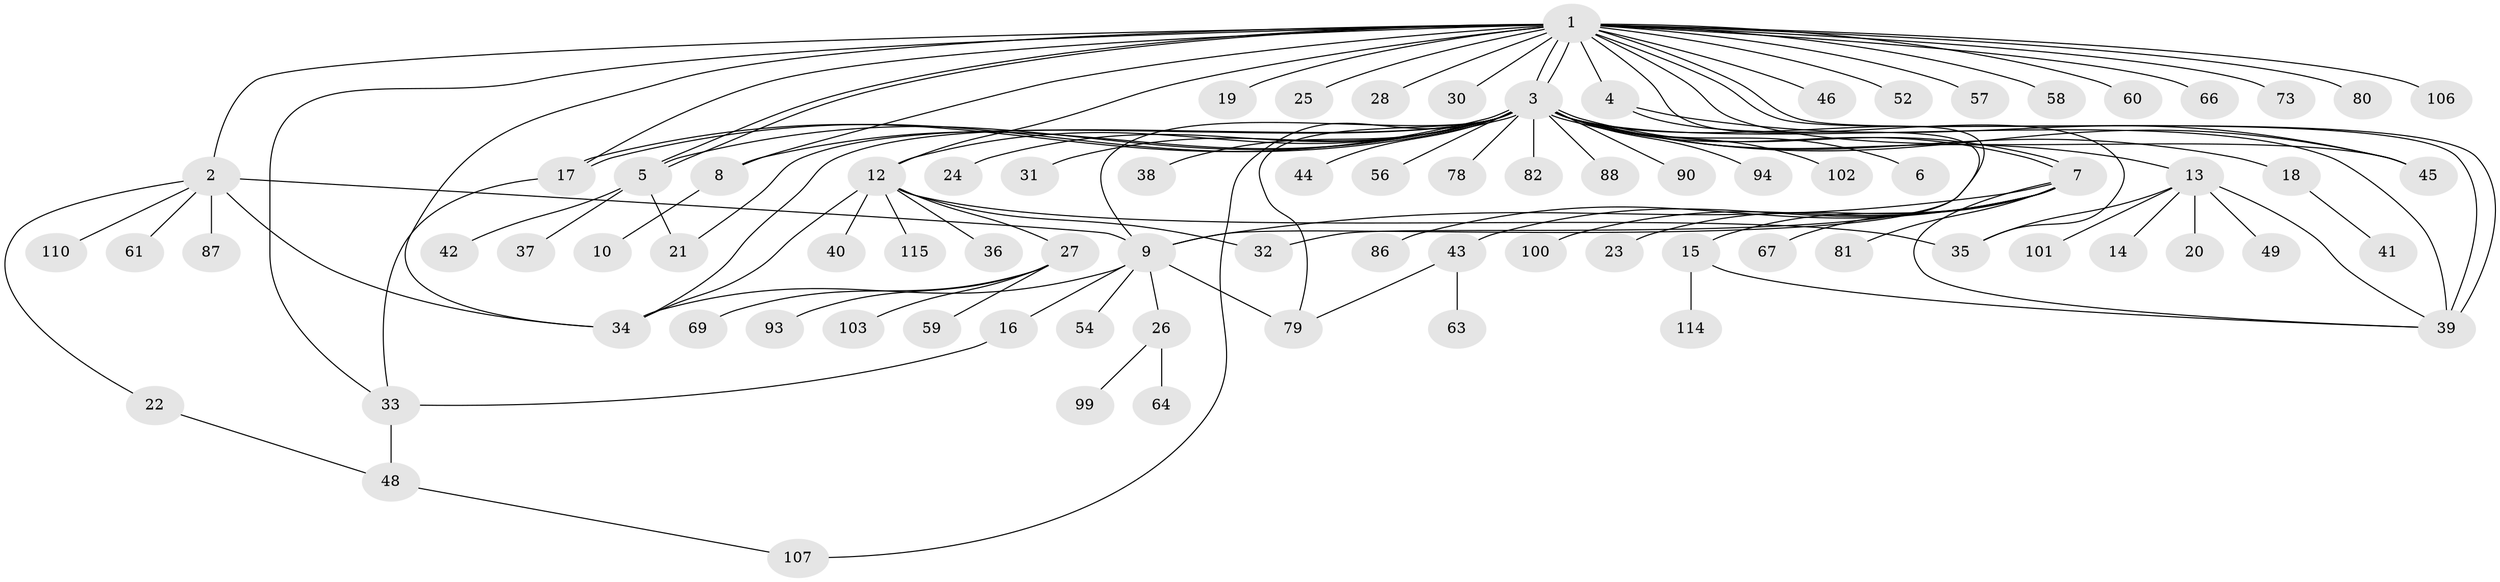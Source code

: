 // original degree distribution, {28: 0.008620689655172414, 7: 0.02586206896551724, 34: 0.008620689655172414, 3: 0.11206896551724138, 10: 0.017241379310344827, 1: 0.6120689655172413, 12: 0.008620689655172414, 8: 0.008620689655172414, 9: 0.008620689655172414, 2: 0.1206896551724138, 4: 0.05172413793103448, 5: 0.017241379310344827}
// Generated by graph-tools (version 1.1) at 2025/18/03/04/25 18:18:09]
// undirected, 81 vertices, 112 edges
graph export_dot {
graph [start="1"]
  node [color=gray90,style=filled];
  1;
  2;
  3;
  4;
  5 [super="+112+111+104+62"];
  6;
  7;
  8;
  9 [super="+55+11+109+92+29"];
  10;
  12 [super="+50"];
  13;
  14;
  15;
  16;
  17;
  18;
  19;
  20;
  21;
  22;
  23;
  24;
  25;
  26;
  27;
  28;
  30;
  31;
  32;
  33;
  34 [super="+53+96+74"];
  35;
  36 [super="+70+76+77"];
  37;
  38;
  39 [super="+83+97+71"];
  40;
  41;
  42;
  43 [super="+51"];
  44;
  45;
  46;
  48;
  49;
  52 [super="+105"];
  54;
  56;
  57;
  58;
  59;
  60;
  61;
  63;
  64;
  66;
  67;
  69;
  73;
  78;
  79 [super="+85"];
  80 [super="+89"];
  81;
  82;
  86;
  87;
  88;
  90;
  93;
  94;
  99;
  100;
  101;
  102;
  103;
  106;
  107 [super="+116"];
  110;
  114;
  115;
  1 -- 2;
  1 -- 3;
  1 -- 3;
  1 -- 4;
  1 -- 5;
  1 -- 5;
  1 -- 8;
  1 -- 12;
  1 -- 17;
  1 -- 19;
  1 -- 25;
  1 -- 28;
  1 -- 30;
  1 -- 33;
  1 -- 34;
  1 -- 35;
  1 -- 39;
  1 -- 39;
  1 -- 45;
  1 -- 46;
  1 -- 52;
  1 -- 57;
  1 -- 58;
  1 -- 60;
  1 -- 66;
  1 -- 73;
  1 -- 80;
  1 -- 106;
  2 -- 22;
  2 -- 61;
  2 -- 87;
  2 -- 110;
  2 -- 34;
  2 -- 9;
  3 -- 5;
  3 -- 6;
  3 -- 7;
  3 -- 7;
  3 -- 8;
  3 -- 9 [weight=2];
  3 -- 12;
  3 -- 13;
  3 -- 17;
  3 -- 17;
  3 -- 18;
  3 -- 21;
  3 -- 24;
  3 -- 31;
  3 -- 32;
  3 -- 34;
  3 -- 38;
  3 -- 39 [weight=2];
  3 -- 44;
  3 -- 45;
  3 -- 56;
  3 -- 78;
  3 -- 79;
  3 -- 82;
  3 -- 88;
  3 -- 90;
  3 -- 94;
  3 -- 102;
  3 -- 107;
  4 -- 45;
  4 -- 9;
  5 -- 21;
  5 -- 37;
  5 -- 42;
  7 -- 15;
  7 -- 23;
  7 -- 43;
  7 -- 67;
  7 -- 81;
  7 -- 86;
  7 -- 100;
  7 -- 39;
  7 -- 9;
  8 -- 10;
  9 -- 26;
  9 -- 54;
  9 -- 16;
  9 -- 34;
  9 -- 79 [weight=2];
  12 -- 27;
  12 -- 32;
  12 -- 35;
  12 -- 36;
  12 -- 40;
  12 -- 115;
  12 -- 34;
  13 -- 14;
  13 -- 20;
  13 -- 35;
  13 -- 49;
  13 -- 101;
  13 -- 39;
  15 -- 39;
  15 -- 114;
  16 -- 33;
  17 -- 33;
  18 -- 41;
  22 -- 48;
  26 -- 64;
  26 -- 99;
  27 -- 59;
  27 -- 69;
  27 -- 93;
  27 -- 103;
  33 -- 48;
  43 -- 63;
  43 -- 79;
  48 -- 107;
}
